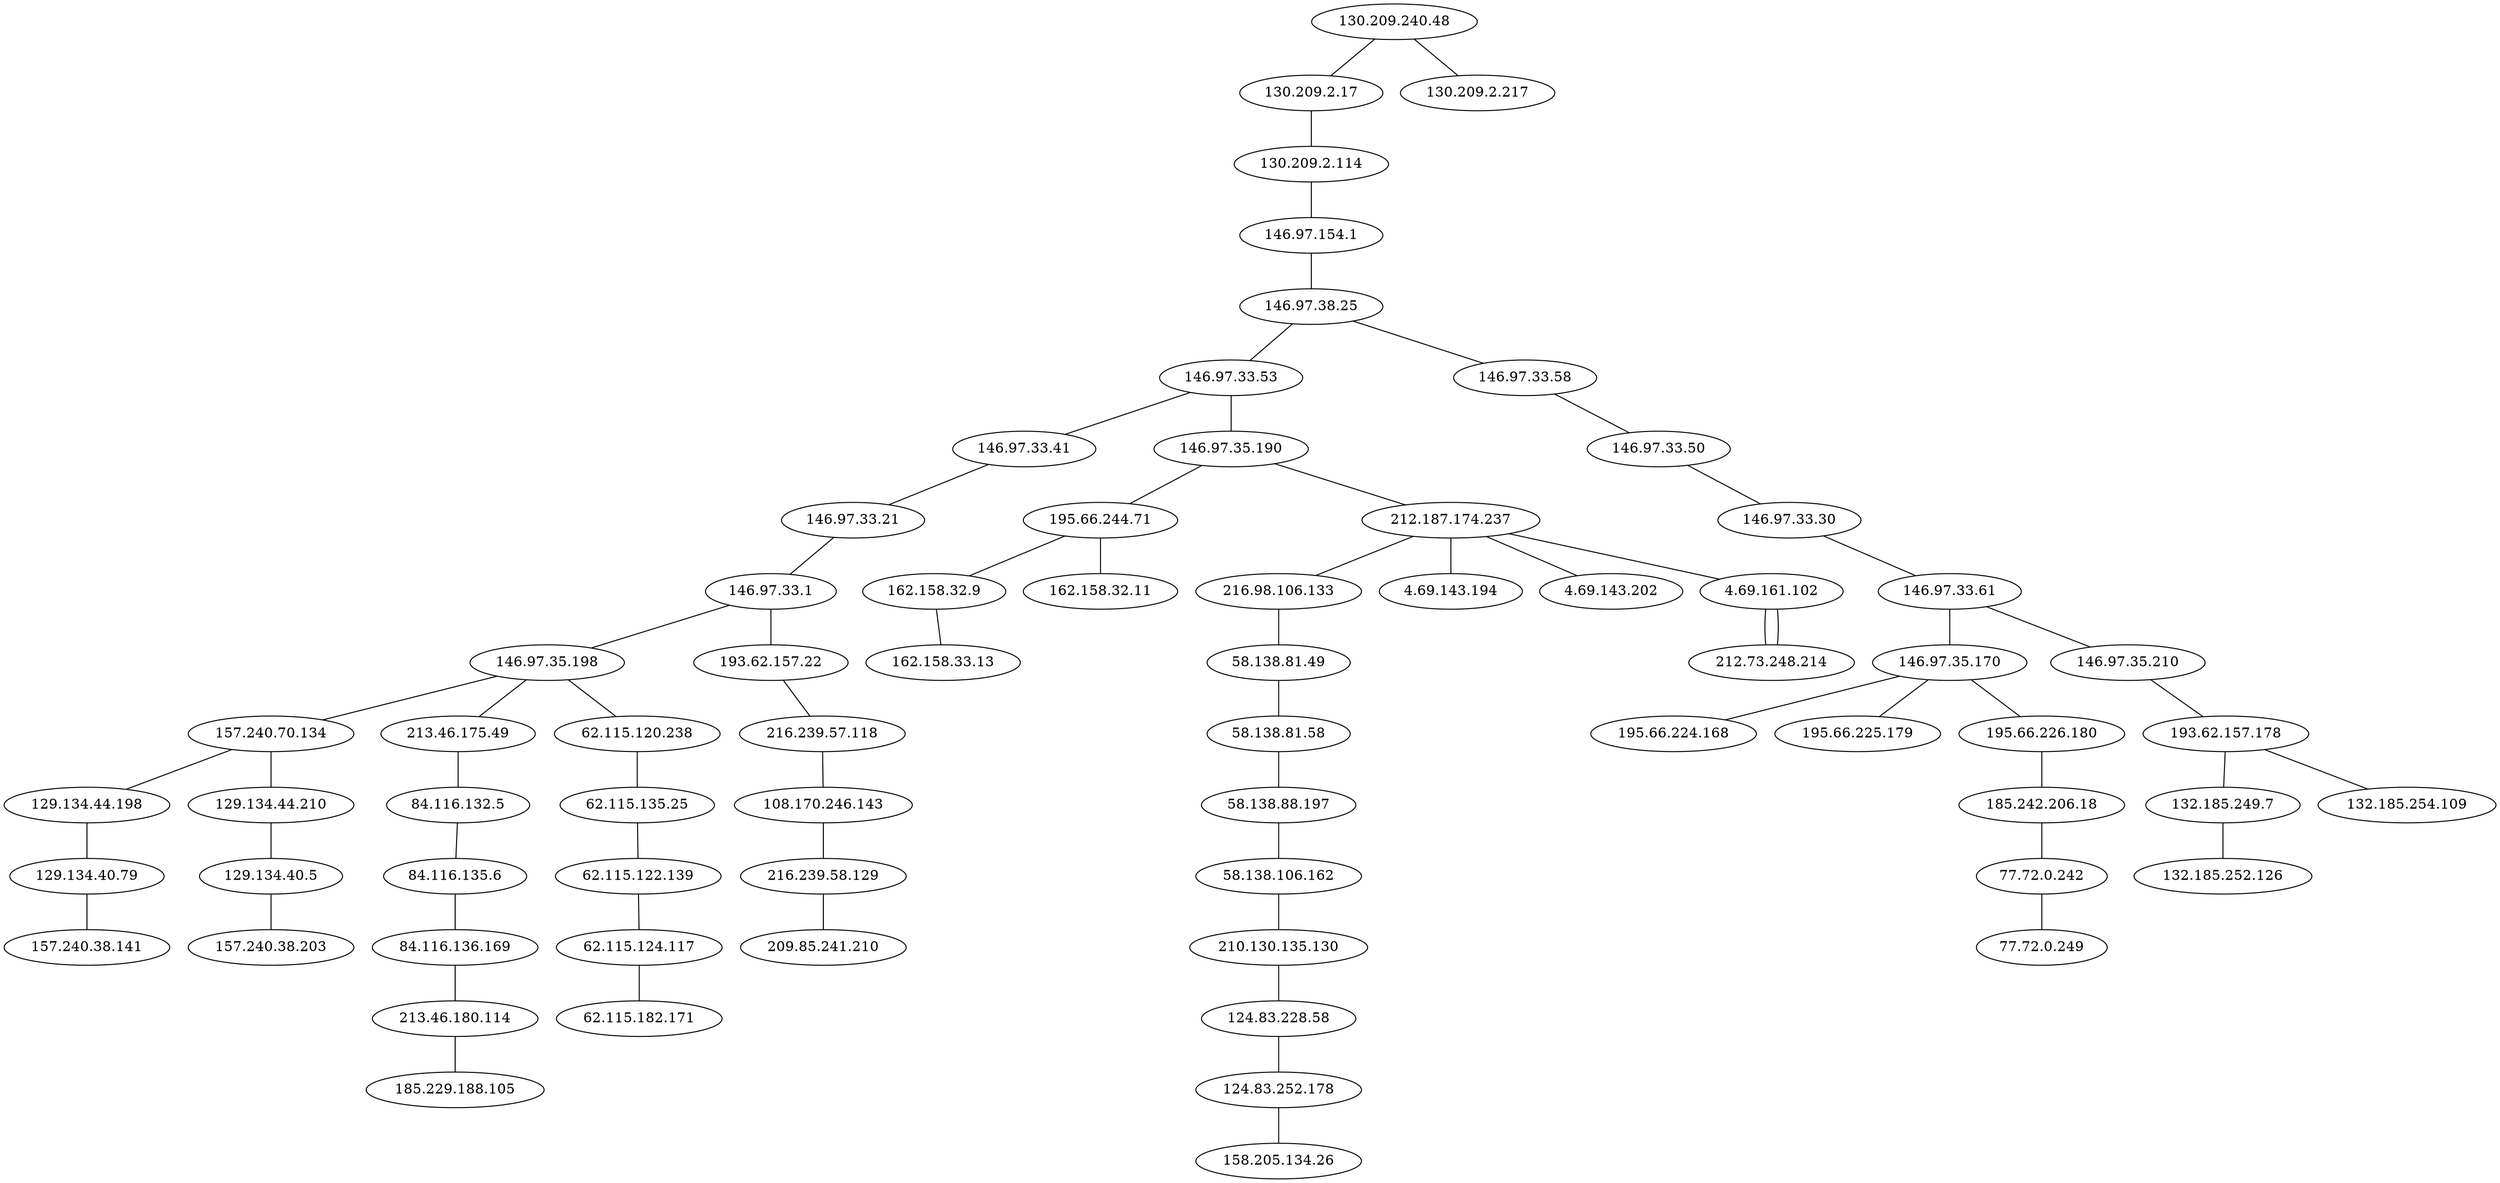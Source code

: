 graph routertopology {
"108.170.246.143" -- "216.239.58.129"
"124.83.228.58" -- "124.83.252.178"
"124.83.252.178" -- "158.205.134.26"
"129.134.40.5" -- "157.240.38.203"
"129.134.40.79" -- "157.240.38.141"
"129.134.44.198" -- "129.134.40.79"
"129.134.44.210" -- "129.134.40.5"
"130.209.2.114" -- "146.97.154.1"
"130.209.2.17" -- "130.209.2.114"
"130.209.240.48" -- "130.209.2.17"
"130.209.240.48" -- "130.209.2.217"
"132.185.249.7" -- "132.185.252.126"
"146.97.154.1" -- "146.97.38.25"
"146.97.33.1" -- "146.97.35.198"
"146.97.33.1" -- "193.62.157.22"
"146.97.33.21" -- "146.97.33.1"
"146.97.33.30" -- "146.97.33.61"
"146.97.33.41" -- "146.97.33.21"
"146.97.33.50" -- "146.97.33.30"
"146.97.33.53" -- "146.97.33.41"
"146.97.33.53" -- "146.97.35.190"
"146.97.33.58" -- "146.97.33.50"
"146.97.33.61" -- "146.97.35.170"
"146.97.33.61" -- "146.97.35.210"
"146.97.35.170" -- "195.66.224.168"
"146.97.35.170" -- "195.66.225.179"
"146.97.35.170" -- "195.66.226.180"
"146.97.35.190" -- "195.66.244.71"
"146.97.35.190" -- "212.187.174.237"
"146.97.35.198" -- "157.240.70.134"
"146.97.35.198" -- "213.46.175.49"
"146.97.35.198" -- "62.115.120.238"
"146.97.35.210" -- "193.62.157.178"
"146.97.38.25" -- "146.97.33.53"
"146.97.38.25" -- "146.97.33.58"
"157.240.70.134" -- "129.134.44.198"
"157.240.70.134" -- "129.134.44.210"
"162.158.32.9" -- "162.158.33.13"
"185.242.206.18" -- "77.72.0.242"
"193.62.157.178" -- "132.185.249.7"
"193.62.157.178" -- "132.185.254.109"
"193.62.157.22" -- "216.239.57.118"
"195.66.226.180" -- "185.242.206.18"
"195.66.244.71" -- "162.158.32.11"
"195.66.244.71" -- "162.158.32.9"
"210.130.135.130" -- "124.83.228.58"
"212.187.174.237" -- "216.98.106.133"
"212.187.174.237" -- "4.69.143.194"
"212.187.174.237" -- "4.69.143.202"
"212.187.174.237" -- "4.69.161.102"
"213.46.175.49" -- "84.116.132.5"
"213.46.180.114" -- "185.229.188.105"
"216.239.57.118" -- "108.170.246.143"
"216.239.58.129" -- "209.85.241.210"
"216.98.106.133" -- "58.138.81.49"
"4.69.161.102" -- "212.73.248.214"
"4.69.161.102" -- "212.73.248.214"
"58.138.106.162" -- "210.130.135.130"
"58.138.81.49" -- "58.138.81.58"
"58.138.81.58" -- "58.138.88.197"
"58.138.88.197" -- "58.138.106.162"
"62.115.120.238" -- "62.115.135.25"
"62.115.122.139" -- "62.115.124.117"
"62.115.124.117" -- "62.115.182.171"
"62.115.135.25" -- "62.115.122.139"
"77.72.0.242" -- "77.72.0.249"
"84.116.132.5" -- "84.116.135.6"
"84.116.135.6" -- "84.116.136.169"
"84.116.136.169" -- "213.46.180.114"
}

